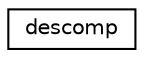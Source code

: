 digraph "Graphical Class Hierarchy"
{
 // INTERACTIVE_SVG=YES
 // LATEX_PDF_SIZE
  edge [fontname="Helvetica",fontsize="10",labelfontname="Helvetica",labelfontsize="10"];
  node [fontname="Helvetica",fontsize="10",shape=record];
  rankdir="LR";
  Node0 [label="descomp",height=0.2,width=0.4,color="black", fillcolor="white", style="filled",URL="$interfacesat__vapor__pres__mod_1_1descomp.html",tooltip="Provided for backward compatibility (to be removed soon)"];
}
